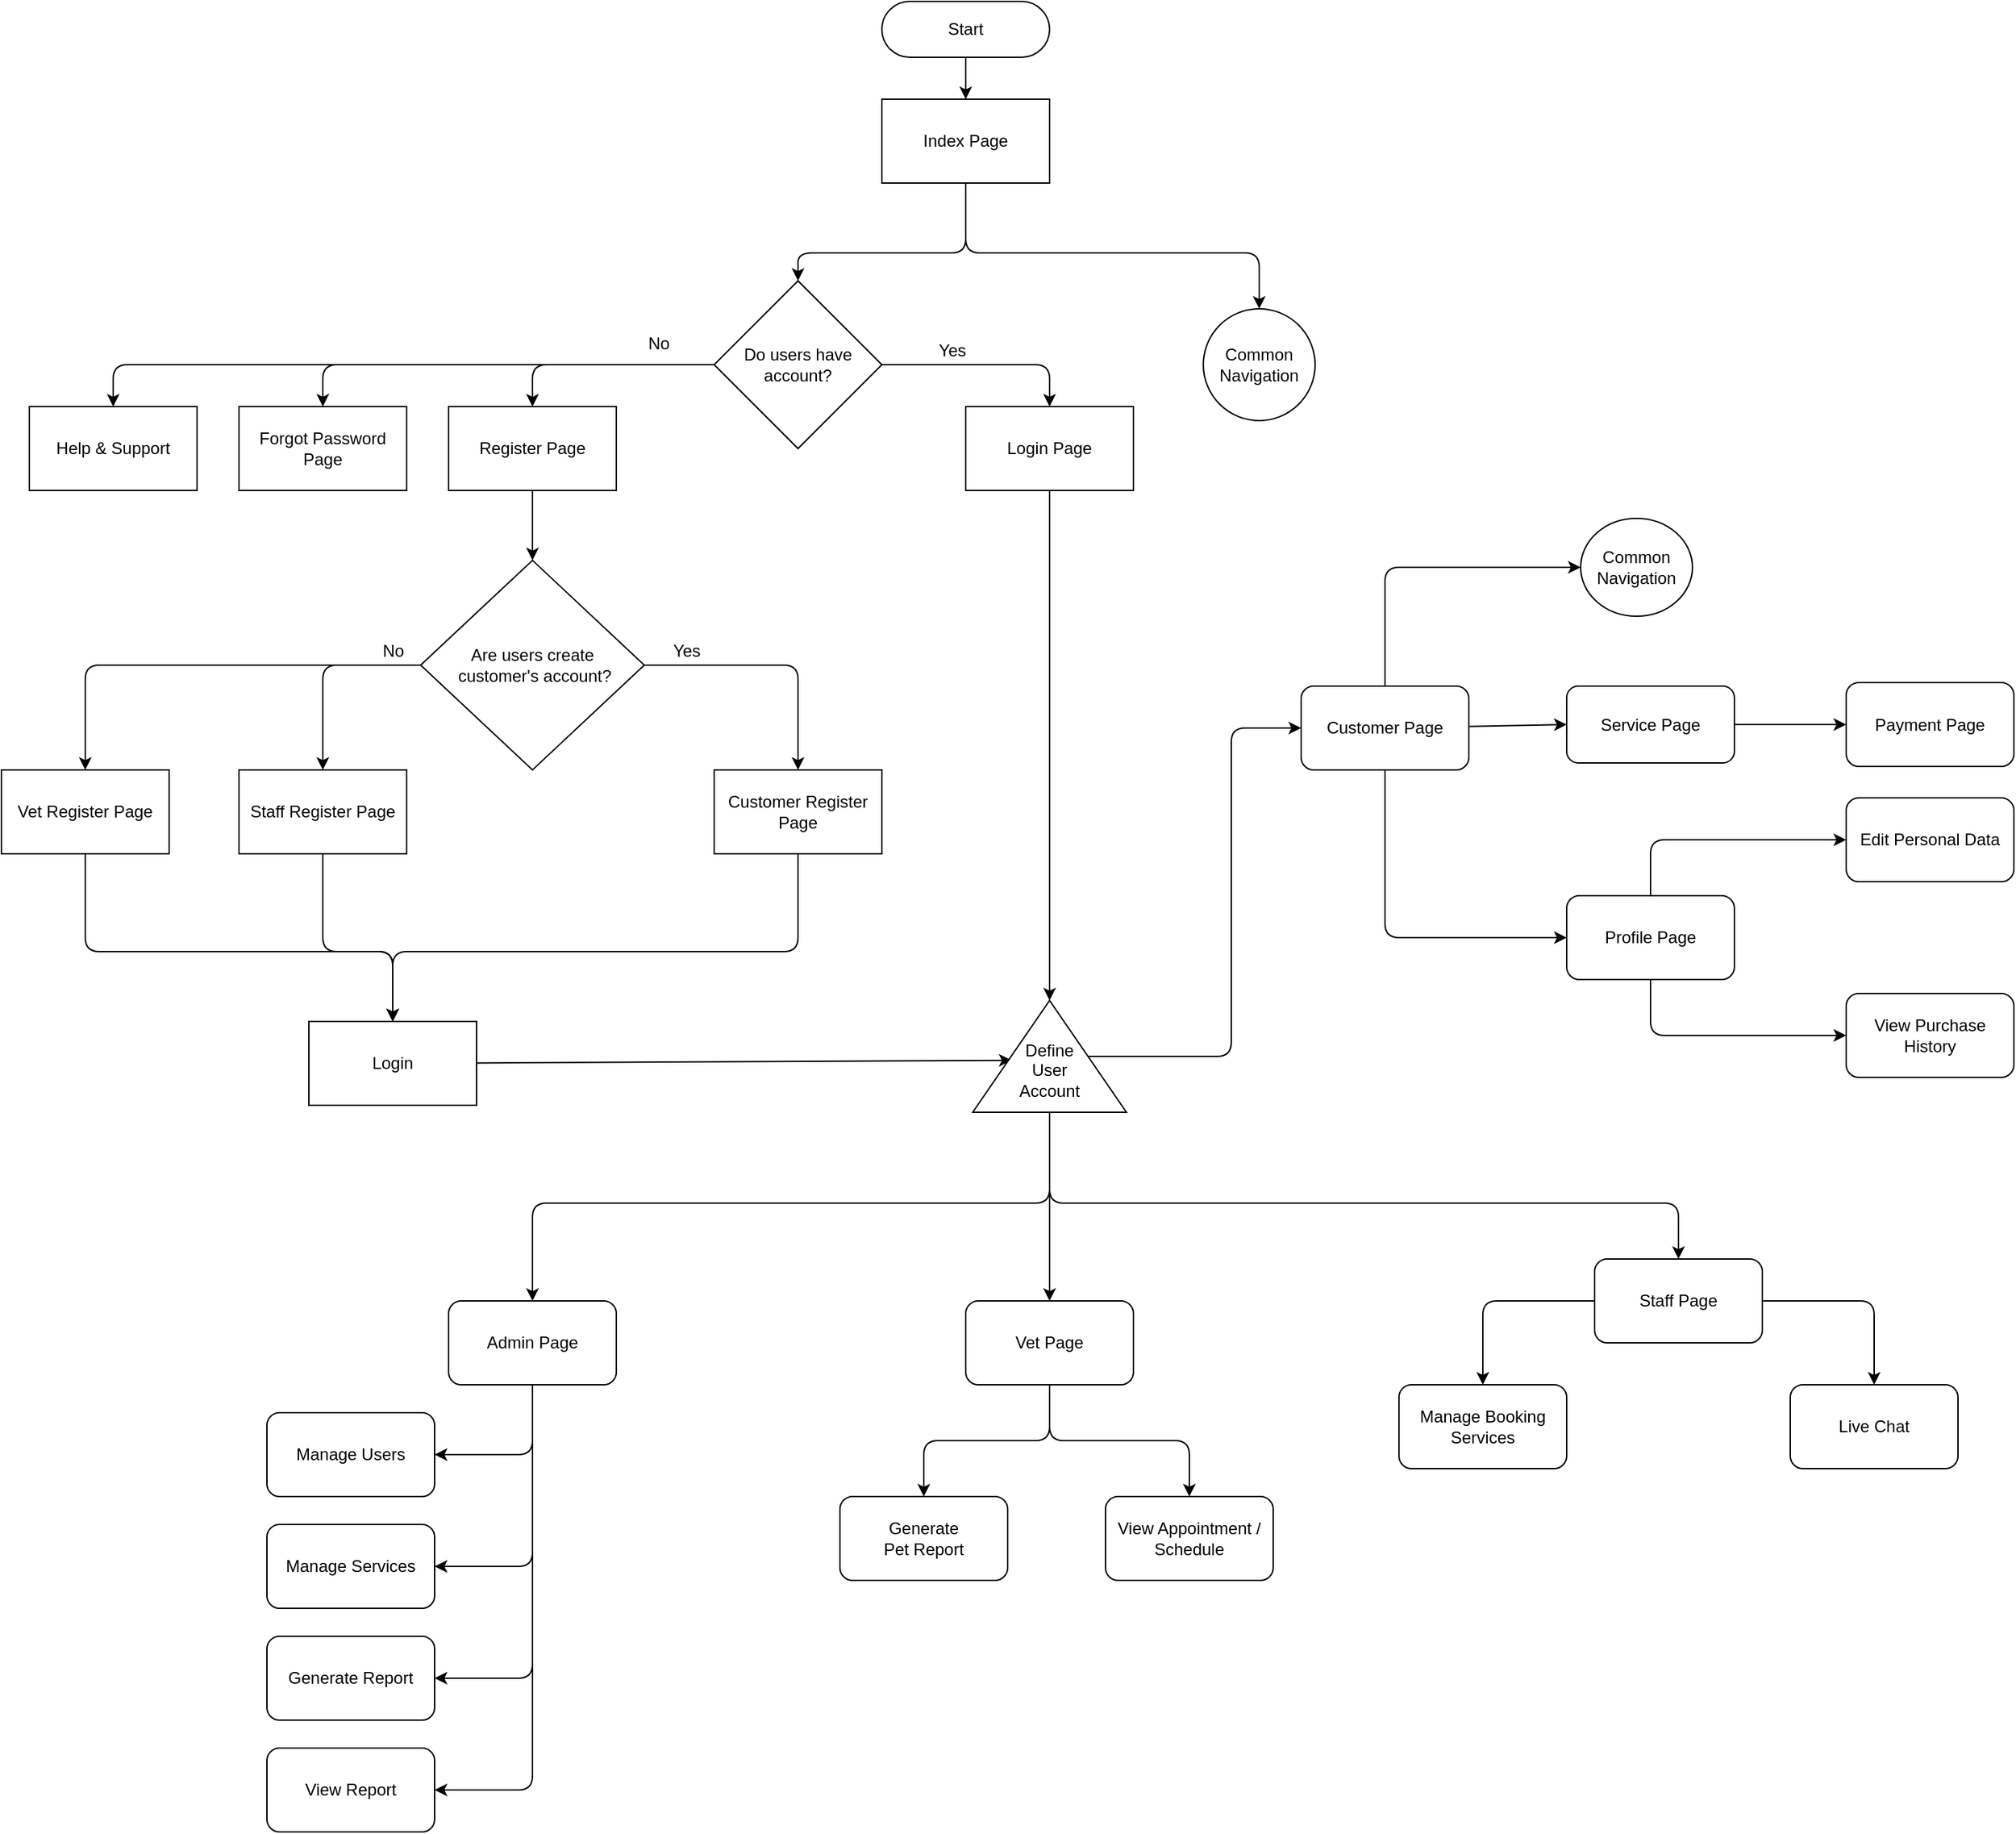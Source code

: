 <mxfile>
    <diagram id="dfRwHKBlENW-d8Ourb-T" name="General">
        <mxGraphModel dx="1922" dy="568" grid="1" gridSize="10" guides="1" tooltips="1" connect="1" arrows="1" fold="1" page="1" pageScale="1" pageWidth="850" pageHeight="1100" math="0" shadow="0">
            <root>
                <mxCell id="0"/>
                <mxCell id="1" parent="0"/>
                <mxCell id="6" value="" style="edgeStyle=none;html=1;" edge="1" parent="1" source="2" target="5">
                    <mxGeometry relative="1" as="geometry"/>
                </mxCell>
                <mxCell id="2" value="Start" style="rounded=1;whiteSpace=wrap;html=1;arcSize=50;" vertex="1" parent="1">
                    <mxGeometry x="350" y="20" width="120" height="40" as="geometry"/>
                </mxCell>
                <mxCell id="8" value="" style="edgeStyle=none;html=1;" edge="1" parent="1" source="5" target="7">
                    <mxGeometry relative="1" as="geometry">
                        <Array as="points">
                            <mxPoint x="410" y="200"/>
                            <mxPoint x="620" y="200"/>
                        </Array>
                    </mxGeometry>
                </mxCell>
                <mxCell id="12" value="" style="edgeStyle=none;html=1;" edge="1" parent="1" source="5" target="11">
                    <mxGeometry relative="1" as="geometry">
                        <Array as="points">
                            <mxPoint x="410" y="200"/>
                            <mxPoint x="290" y="200"/>
                        </Array>
                    </mxGeometry>
                </mxCell>
                <mxCell id="5" value="Index Page" style="whiteSpace=wrap;html=1;rounded=1;arcSize=0;" vertex="1" parent="1">
                    <mxGeometry x="350" y="90" width="120" height="60" as="geometry"/>
                </mxCell>
                <mxCell id="7" value="Common Navigation" style="ellipse;whiteSpace=wrap;html=1;rounded=1;arcSize=0;" vertex="1" parent="1">
                    <mxGeometry x="580" y="240" width="80" height="80" as="geometry"/>
                </mxCell>
                <mxCell id="14" value="" style="edgeStyle=none;html=1;" edge="1" parent="1" source="11" target="13">
                    <mxGeometry relative="1" as="geometry">
                        <Array as="points">
                            <mxPoint x="-200" y="280"/>
                        </Array>
                    </mxGeometry>
                </mxCell>
                <mxCell id="16" value="" style="edgeStyle=none;html=1;" edge="1" parent="1" source="11" target="15">
                    <mxGeometry relative="1" as="geometry">
                        <Array as="points">
                            <mxPoint x="-50" y="280"/>
                        </Array>
                    </mxGeometry>
                </mxCell>
                <mxCell id="18" value="" style="edgeStyle=none;html=1;" edge="1" parent="1" source="11" target="17">
                    <mxGeometry relative="1" as="geometry">
                        <Array as="points">
                            <mxPoint x="100" y="280"/>
                        </Array>
                    </mxGeometry>
                </mxCell>
                <mxCell id="20" value="" style="edgeStyle=none;html=1;" edge="1" parent="1" source="11" target="19">
                    <mxGeometry relative="1" as="geometry">
                        <Array as="points">
                            <mxPoint x="470" y="280"/>
                        </Array>
                    </mxGeometry>
                </mxCell>
                <mxCell id="11" value="Do users have account?" style="rhombus;whiteSpace=wrap;html=1;rounded=1;arcSize=0;" vertex="1" parent="1">
                    <mxGeometry x="230" y="220" width="120" height="120" as="geometry"/>
                </mxCell>
                <mxCell id="13" value="Help &amp;amp; Support" style="whiteSpace=wrap;html=1;rounded=1;arcSize=0;" vertex="1" parent="1">
                    <mxGeometry x="-260" y="310" width="120" height="60" as="geometry"/>
                </mxCell>
                <mxCell id="15" value="Forgot Password Page" style="whiteSpace=wrap;html=1;rounded=1;arcSize=0;" vertex="1" parent="1">
                    <mxGeometry x="-110" y="310" width="120" height="60" as="geometry"/>
                </mxCell>
                <mxCell id="25" value="" style="edgeStyle=none;html=1;" edge="1" parent="1" source="17" target="24">
                    <mxGeometry relative="1" as="geometry"/>
                </mxCell>
                <mxCell id="17" value="Register Page" style="whiteSpace=wrap;html=1;rounded=1;arcSize=0;" vertex="1" parent="1">
                    <mxGeometry x="40" y="310" width="120" height="60" as="geometry"/>
                </mxCell>
                <mxCell id="43" value="" style="edgeStyle=none;html=1;entryX=1;entryY=0.5;entryDx=0;entryDy=0;" edge="1" parent="1" source="19" target="46">
                    <mxGeometry relative="1" as="geometry">
                        <mxPoint x="470" y="450" as="targetPoint"/>
                    </mxGeometry>
                </mxCell>
                <mxCell id="19" value="Login Page" style="whiteSpace=wrap;html=1;rounded=1;arcSize=0;" vertex="1" parent="1">
                    <mxGeometry x="410" y="310" width="120" height="60" as="geometry"/>
                </mxCell>
                <mxCell id="21" value="Yes" style="text;html=1;align=center;verticalAlign=middle;resizable=0;points=[];autosize=1;strokeColor=none;fillColor=none;" vertex="1" parent="1">
                    <mxGeometry x="380" y="255" width="40" height="30" as="geometry"/>
                </mxCell>
                <mxCell id="23" value="No" style="text;html=1;align=center;verticalAlign=middle;resizable=0;points=[];autosize=1;strokeColor=none;fillColor=none;" vertex="1" parent="1">
                    <mxGeometry x="170" y="250" width="40" height="30" as="geometry"/>
                </mxCell>
                <mxCell id="28" value="" style="edgeStyle=none;html=1;" edge="1" parent="1" source="24" target="27">
                    <mxGeometry relative="1" as="geometry">
                        <Array as="points">
                            <mxPoint x="-100" y="495"/>
                            <mxPoint x="-220" y="495"/>
                        </Array>
                    </mxGeometry>
                </mxCell>
                <mxCell id="30" value="" style="edgeStyle=none;html=1;" edge="1" parent="1" source="24" target="29">
                    <mxGeometry relative="1" as="geometry">
                        <Array as="points">
                            <mxPoint x="290" y="495"/>
                        </Array>
                    </mxGeometry>
                </mxCell>
                <mxCell id="32" value="" style="edgeStyle=none;html=1;" edge="1" parent="1" source="24" target="31">
                    <mxGeometry relative="1" as="geometry">
                        <Array as="points">
                            <mxPoint x="-50" y="495"/>
                        </Array>
                    </mxGeometry>
                </mxCell>
                <mxCell id="24" value="Are users create&lt;br&gt;&amp;nbsp;customer's account?" style="rhombus;whiteSpace=wrap;html=1;rounded=1;arcSize=0;" vertex="1" parent="1">
                    <mxGeometry x="20" y="420" width="160" height="150" as="geometry"/>
                </mxCell>
                <mxCell id="37" value="" style="edgeStyle=none;html=1;entryX=0.5;entryY=0;entryDx=0;entryDy=0;" edge="1" parent="1" source="27" target="40">
                    <mxGeometry relative="1" as="geometry">
                        <mxPoint x="40" y="780" as="targetPoint"/>
                        <Array as="points">
                            <mxPoint x="-220" y="700"/>
                            <mxPoint y="700"/>
                        </Array>
                    </mxGeometry>
                </mxCell>
                <mxCell id="27" value="Vet Register Page" style="whiteSpace=wrap;html=1;rounded=1;arcSize=0;" vertex="1" parent="1">
                    <mxGeometry x="-280" y="570" width="120" height="60" as="geometry"/>
                </mxCell>
                <mxCell id="38" style="edgeStyle=none;html=1;entryX=0.5;entryY=0;entryDx=0;entryDy=0;" edge="1" parent="1" source="29" target="40">
                    <mxGeometry relative="1" as="geometry">
                        <mxPoint x="-10" y="790" as="targetPoint"/>
                        <Array as="points">
                            <mxPoint x="290" y="700"/>
                            <mxPoint y="700"/>
                        </Array>
                    </mxGeometry>
                </mxCell>
                <mxCell id="29" value="Customer Register Page" style="whiteSpace=wrap;html=1;rounded=1;arcSize=0;" vertex="1" parent="1">
                    <mxGeometry x="230" y="570" width="120" height="60" as="geometry"/>
                </mxCell>
                <mxCell id="39" style="edgeStyle=none;html=1;" edge="1" parent="1" source="31" target="40">
                    <mxGeometry relative="1" as="geometry">
                        <mxPoint x="40" y="780" as="targetPoint"/>
                        <Array as="points">
                            <mxPoint x="-50" y="700"/>
                            <mxPoint y="700"/>
                        </Array>
                    </mxGeometry>
                </mxCell>
                <mxCell id="31" value="Staff Register Page" style="whiteSpace=wrap;html=1;rounded=1;arcSize=0;" vertex="1" parent="1">
                    <mxGeometry x="-110" y="570" width="120" height="60" as="geometry"/>
                </mxCell>
                <mxCell id="34" value="No" style="text;html=1;align=center;verticalAlign=middle;resizable=0;points=[];autosize=1;strokeColor=none;fillColor=none;" vertex="1" parent="1">
                    <mxGeometry x="-20" y="470" width="40" height="30" as="geometry"/>
                </mxCell>
                <mxCell id="35" value="Yes" style="text;html=1;align=center;verticalAlign=middle;resizable=0;points=[];autosize=1;strokeColor=none;fillColor=none;" vertex="1" parent="1">
                    <mxGeometry x="190" y="470" width="40" height="30" as="geometry"/>
                </mxCell>
                <mxCell id="48" style="edgeStyle=none;html=1;entryX=0.465;entryY=0.253;entryDx=0;entryDy=0;entryPerimeter=0;" edge="1" parent="1" source="40" target="46">
                    <mxGeometry relative="1" as="geometry">
                        <mxPoint x="440" y="770" as="targetPoint"/>
                    </mxGeometry>
                </mxCell>
                <mxCell id="40" value="Login" style="rounded=0;whiteSpace=wrap;html=1;" vertex="1" parent="1">
                    <mxGeometry x="-60" y="750" width="120" height="60" as="geometry"/>
                </mxCell>
                <mxCell id="64" value="" style="edgeStyle=none;html=1;" edge="1" parent="1" source="46" target="63">
                    <mxGeometry relative="1" as="geometry"/>
                </mxCell>
                <mxCell id="46" value="" style="triangle;whiteSpace=wrap;html=1;rotation=-90;" vertex="1" parent="1">
                    <mxGeometry x="430" y="720" width="80" height="110" as="geometry"/>
                </mxCell>
                <mxCell id="50" value="" style="edgeStyle=none;html=1;" edge="1" parent="1" source="46" target="49">
                    <mxGeometry relative="1" as="geometry">
                        <Array as="points">
                            <mxPoint x="600" y="775"/>
                            <mxPoint x="600" y="680"/>
                            <mxPoint x="600" y="540"/>
                        </Array>
                    </mxGeometry>
                </mxCell>
                <mxCell id="54" value="" style="edgeStyle=none;html=1;" edge="1" parent="1" target="57">
                    <mxGeometry relative="1" as="geometry">
                        <mxPoint x="470" y="815" as="sourcePoint"/>
                        <mxPoint x="470" y="840" as="targetPoint"/>
                        <Array as="points">
                            <mxPoint x="470" y="880"/>
                            <mxPoint x="180" y="880"/>
                            <mxPoint x="100" y="880"/>
                        </Array>
                    </mxGeometry>
                </mxCell>
                <mxCell id="79" style="edgeStyle=none;html=1;entryX=0.5;entryY=0;entryDx=0;entryDy=0;exitX=0;exitY=0.5;exitDx=0;exitDy=0;" edge="1" parent="1" source="46" target="55">
                    <mxGeometry relative="1" as="geometry">
                        <mxPoint x="470" y="820" as="sourcePoint"/>
                        <Array as="points">
                            <mxPoint x="470" y="880"/>
                            <mxPoint x="920" y="880"/>
                        </Array>
                    </mxGeometry>
                </mxCell>
                <mxCell id="47" value="Define User Account" style="text;strokeColor=none;align=center;fillColor=none;html=1;verticalAlign=middle;whiteSpace=wrap;rounded=0;" vertex="1" parent="1">
                    <mxGeometry x="440" y="760" width="60" height="50" as="geometry"/>
                </mxCell>
                <mxCell id="59" value="" style="edgeStyle=none;html=1;" edge="1" parent="1" source="49" target="58">
                    <mxGeometry relative="1" as="geometry">
                        <Array as="points">
                            <mxPoint x="710" y="465"/>
                            <mxPoint x="710" y="425"/>
                        </Array>
                    </mxGeometry>
                </mxCell>
                <mxCell id="69" value="" style="edgeStyle=none;html=1;entryX=0;entryY=0.5;entryDx=0;entryDy=0;" edge="1" parent="1" source="49" target="68">
                    <mxGeometry relative="1" as="geometry"/>
                </mxCell>
                <mxCell id="71" value="" style="edgeStyle=none;html=1;" edge="1" parent="1" source="49" target="70">
                    <mxGeometry relative="1" as="geometry">
                        <Array as="points">
                            <mxPoint x="710" y="690"/>
                        </Array>
                    </mxGeometry>
                </mxCell>
                <mxCell id="49" value="Customer Page" style="rounded=1;whiteSpace=wrap;html=1;" vertex="1" parent="1">
                    <mxGeometry x="650" y="510" width="120" height="60" as="geometry"/>
                </mxCell>
                <mxCell id="81" value="" style="edgeStyle=none;html=1;" edge="1" parent="1" source="55" target="80">
                    <mxGeometry relative="1" as="geometry">
                        <Array as="points">
                            <mxPoint x="1060" y="950"/>
                        </Array>
                    </mxGeometry>
                </mxCell>
                <mxCell id="83" value="" style="edgeStyle=none;html=1;" edge="1" parent="1" source="55" target="82">
                    <mxGeometry relative="1" as="geometry">
                        <Array as="points">
                            <mxPoint x="780" y="950"/>
                        </Array>
                    </mxGeometry>
                </mxCell>
                <mxCell id="55" value="Staff Page" style="rounded=1;whiteSpace=wrap;html=1;" vertex="1" parent="1">
                    <mxGeometry x="860" y="920" width="120" height="60" as="geometry"/>
                </mxCell>
                <mxCell id="89" value="" style="edgeStyle=none;html=1;" edge="1" parent="1" source="57" target="88">
                    <mxGeometry relative="1" as="geometry">
                        <Array as="points">
                            <mxPoint x="100" y="1060"/>
                        </Array>
                    </mxGeometry>
                </mxCell>
                <mxCell id="91" value="" style="edgeStyle=none;html=1;" edge="1" parent="1" source="57" target="90">
                    <mxGeometry relative="1" as="geometry">
                        <Array as="points">
                            <mxPoint x="100" y="1070"/>
                            <mxPoint x="100" y="1140"/>
                        </Array>
                    </mxGeometry>
                </mxCell>
                <mxCell id="93" value="" style="edgeStyle=none;html=1;" edge="1" parent="1" source="57" target="92">
                    <mxGeometry relative="1" as="geometry">
                        <Array as="points">
                            <mxPoint x="100" y="1220"/>
                        </Array>
                    </mxGeometry>
                </mxCell>
                <mxCell id="95" value="" style="edgeStyle=none;html=1;" edge="1" parent="1" source="57" target="94">
                    <mxGeometry relative="1" as="geometry">
                        <Array as="points">
                            <mxPoint x="100" y="1300"/>
                        </Array>
                    </mxGeometry>
                </mxCell>
                <mxCell id="57" value="Admin Page" style="rounded=1;whiteSpace=wrap;html=1;" vertex="1" parent="1">
                    <mxGeometry x="40" y="950" width="120" height="60" as="geometry"/>
                </mxCell>
                <mxCell id="58" value="Common Navigation" style="ellipse;whiteSpace=wrap;html=1;rounded=1;" vertex="1" parent="1">
                    <mxGeometry x="850" y="390" width="80" height="70" as="geometry"/>
                </mxCell>
                <mxCell id="85" value="" style="edgeStyle=none;html=1;" edge="1" parent="1" source="63" target="84">
                    <mxGeometry relative="1" as="geometry">
                        <Array as="points">
                            <mxPoint x="470" y="1050"/>
                            <mxPoint x="380" y="1050"/>
                        </Array>
                    </mxGeometry>
                </mxCell>
                <mxCell id="87" value="" style="edgeStyle=none;html=1;" edge="1" parent="1" source="63" target="86">
                    <mxGeometry relative="1" as="geometry">
                        <Array as="points">
                            <mxPoint x="470" y="1050"/>
                            <mxPoint x="570" y="1050"/>
                        </Array>
                    </mxGeometry>
                </mxCell>
                <mxCell id="63" value="Vet Page" style="rounded=1;whiteSpace=wrap;html=1;" vertex="1" parent="1">
                    <mxGeometry x="410" y="950" width="120" height="60" as="geometry"/>
                </mxCell>
                <mxCell id="74" value="" style="edgeStyle=none;html=1;" edge="1" parent="1" source="68" target="73">
                    <mxGeometry relative="1" as="geometry"/>
                </mxCell>
                <mxCell id="68" value="Service Page" style="whiteSpace=wrap;html=1;rounded=1;" vertex="1" parent="1">
                    <mxGeometry x="840" y="510" width="120" height="55" as="geometry"/>
                </mxCell>
                <mxCell id="76" value="" style="edgeStyle=none;html=1;" edge="1" parent="1" source="70" target="75">
                    <mxGeometry relative="1" as="geometry">
                        <Array as="points">
                            <mxPoint x="900" y="620"/>
                        </Array>
                    </mxGeometry>
                </mxCell>
                <mxCell id="78" value="" style="edgeStyle=none;html=1;" edge="1" parent="1" source="70" target="77">
                    <mxGeometry relative="1" as="geometry">
                        <Array as="points">
                            <mxPoint x="900" y="760"/>
                        </Array>
                    </mxGeometry>
                </mxCell>
                <mxCell id="70" value="Profile Page" style="rounded=1;whiteSpace=wrap;html=1;" vertex="1" parent="1">
                    <mxGeometry x="840" y="660" width="120" height="60" as="geometry"/>
                </mxCell>
                <mxCell id="73" value="Payment Page" style="whiteSpace=wrap;html=1;rounded=1;" vertex="1" parent="1">
                    <mxGeometry x="1040" y="507.5" width="120" height="60" as="geometry"/>
                </mxCell>
                <mxCell id="75" value="Edit Personal Data" style="whiteSpace=wrap;html=1;rounded=1;" vertex="1" parent="1">
                    <mxGeometry x="1040" y="590" width="120" height="60" as="geometry"/>
                </mxCell>
                <mxCell id="77" value="View Purchase History" style="whiteSpace=wrap;html=1;rounded=1;" vertex="1" parent="1">
                    <mxGeometry x="1040" y="730" width="120" height="60" as="geometry"/>
                </mxCell>
                <mxCell id="80" value="Live Chat" style="whiteSpace=wrap;html=1;rounded=1;" vertex="1" parent="1">
                    <mxGeometry x="1000" y="1010" width="120" height="60" as="geometry"/>
                </mxCell>
                <mxCell id="82" value="Manage Booking Services" style="whiteSpace=wrap;html=1;rounded=1;" vertex="1" parent="1">
                    <mxGeometry x="720" y="1010" width="120" height="60" as="geometry"/>
                </mxCell>
                <mxCell id="84" value="Generate &lt;br&gt;Pet Report" style="rounded=1;whiteSpace=wrap;html=1;" vertex="1" parent="1">
                    <mxGeometry x="320" y="1090" width="120" height="60" as="geometry"/>
                </mxCell>
                <mxCell id="86" value="View Appointment / Schedule" style="rounded=1;whiteSpace=wrap;html=1;" vertex="1" parent="1">
                    <mxGeometry x="510" y="1090" width="120" height="60" as="geometry"/>
                </mxCell>
                <mxCell id="88" value="Manage Users" style="rounded=1;whiteSpace=wrap;html=1;" vertex="1" parent="1">
                    <mxGeometry x="-90" y="1030" width="120" height="60" as="geometry"/>
                </mxCell>
                <mxCell id="90" value="Manage Services" style="rounded=1;whiteSpace=wrap;html=1;" vertex="1" parent="1">
                    <mxGeometry x="-90" y="1110" width="120" height="60" as="geometry"/>
                </mxCell>
                <mxCell id="92" value="Generate Report" style="rounded=1;whiteSpace=wrap;html=1;" vertex="1" parent="1">
                    <mxGeometry x="-90" y="1190" width="120" height="60" as="geometry"/>
                </mxCell>
                <mxCell id="94" value="View Report" style="rounded=1;whiteSpace=wrap;html=1;" vertex="1" parent="1">
                    <mxGeometry x="-90" y="1270" width="120" height="60" as="geometry"/>
                </mxCell>
            </root>
        </mxGraphModel>
    </diagram>
</mxfile>
